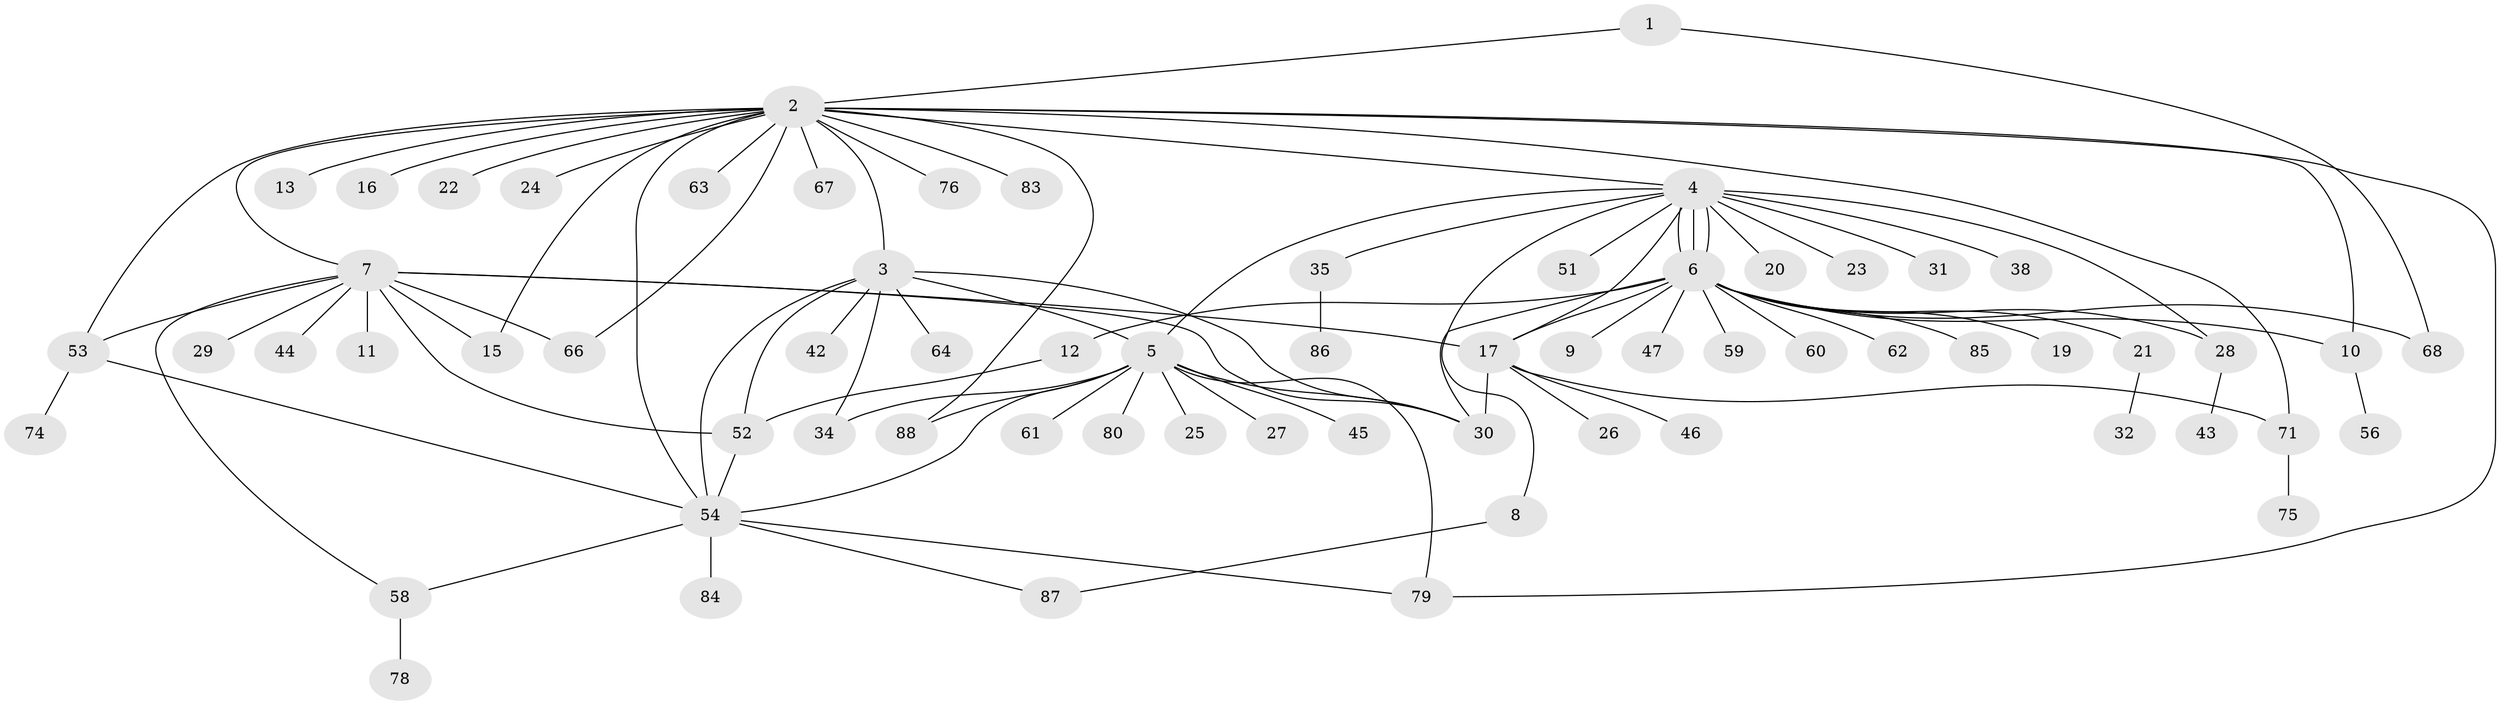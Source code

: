 // Generated by graph-tools (version 1.1) at 2025/52/02/27/25 19:52:00]
// undirected, 67 vertices, 94 edges
graph export_dot {
graph [start="1"]
  node [color=gray90,style=filled];
  1;
  2 [super="+14"];
  3 [super="+73"];
  4 [super="+50"];
  5 [super="+18"];
  6 [super="+57"];
  7 [super="+40"];
  8;
  9;
  10 [super="+37"];
  11;
  12 [super="+36"];
  13 [super="+39"];
  15;
  16;
  17;
  19 [super="+49"];
  20;
  21;
  22 [super="+41"];
  23;
  24;
  25;
  26;
  27;
  28 [super="+70"];
  29 [super="+33"];
  30 [super="+48"];
  31;
  32;
  34;
  35 [super="+55"];
  38;
  42;
  43;
  44 [super="+82"];
  45;
  46;
  47;
  51;
  52 [super="+72"];
  53 [super="+81"];
  54 [super="+65"];
  56;
  58 [super="+77"];
  59;
  60;
  61;
  62;
  63;
  64;
  66;
  67;
  68 [super="+69"];
  71;
  74;
  75;
  76;
  78;
  79 [super="+89"];
  80;
  83;
  84;
  85;
  86;
  87;
  88;
  1 -- 2;
  1 -- 68;
  2 -- 3;
  2 -- 4;
  2 -- 7;
  2 -- 10;
  2 -- 13;
  2 -- 15;
  2 -- 16;
  2 -- 53;
  2 -- 71;
  2 -- 76;
  2 -- 83;
  2 -- 88;
  2 -- 66;
  2 -- 67;
  2 -- 54;
  2 -- 22;
  2 -- 24;
  2 -- 63;
  2 -- 79;
  3 -- 30;
  3 -- 34;
  3 -- 42;
  3 -- 54;
  3 -- 64;
  3 -- 5;
  3 -- 52;
  4 -- 5;
  4 -- 6;
  4 -- 6;
  4 -- 6;
  4 -- 8;
  4 -- 17;
  4 -- 20;
  4 -- 23;
  4 -- 28;
  4 -- 31;
  4 -- 35;
  4 -- 38;
  4 -- 51;
  5 -- 25;
  5 -- 27;
  5 -- 34;
  5 -- 61;
  5 -- 88;
  5 -- 54;
  5 -- 80;
  5 -- 45;
  5 -- 30;
  5 -- 79;
  6 -- 9;
  6 -- 12;
  6 -- 17;
  6 -- 19;
  6 -- 21;
  6 -- 28;
  6 -- 30;
  6 -- 47;
  6 -- 59;
  6 -- 60;
  6 -- 62;
  6 -- 68;
  6 -- 85;
  6 -- 10;
  7 -- 11;
  7 -- 15;
  7 -- 17;
  7 -- 29;
  7 -- 30;
  7 -- 53;
  7 -- 58;
  7 -- 44;
  7 -- 66;
  7 -- 52;
  8 -- 87;
  10 -- 56;
  12 -- 52;
  17 -- 26;
  17 -- 46;
  17 -- 71;
  17 -- 30;
  21 -- 32;
  28 -- 43;
  35 -- 86;
  52 -- 54;
  53 -- 74;
  53 -- 54;
  54 -- 79;
  54 -- 84;
  54 -- 87;
  54 -- 58;
  58 -- 78;
  71 -- 75;
}
